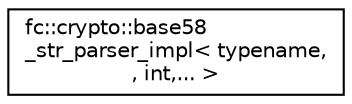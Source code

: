 digraph "Graphical Class Hierarchy"
{
  edge [fontname="Helvetica",fontsize="10",labelfontname="Helvetica",labelfontsize="10"];
  node [fontname="Helvetica",fontsize="10",shape=record];
  rankdir="LR";
  Node0 [label="fc::crypto::base58\l_str_parser_impl\< typename,\l, int,... \>",height=0.2,width=0.4,color="black", fillcolor="white", style="filled",URL="$structfc_1_1crypto_1_1base58__str__parser__impl.html"];
}
